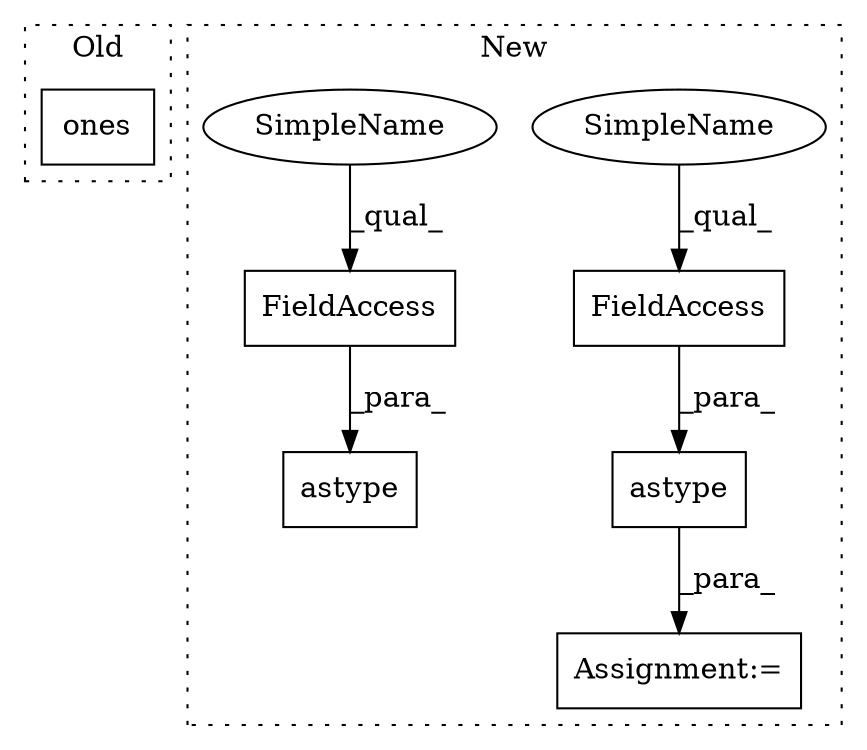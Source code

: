 digraph G {
subgraph cluster0 {
1 [label="ones" a="32" s="7213,7252" l="10,2" shape="box"];
label = "Old";
style="dotted";
}
subgraph cluster1 {
2 [label="astype" a="32" s="7450,7470" l="7,1" shape="box"];
3 [label="Assignment:=" a="7" s="7287" l="1" shape="box"];
4 [label="FieldAccess" a="22" s="7457" l="13" shape="box"];
5 [label="FieldAccess" a="22" s="7650" l="13" shape="box"];
6 [label="astype" a="32" s="7643,7663" l="7,1" shape="box"];
7 [label="SimpleName" a="42" s="7457" l="5" shape="ellipse"];
8 [label="SimpleName" a="42" s="7650" l="5" shape="ellipse"];
label = "New";
style="dotted";
}
2 -> 3 [label="_para_"];
4 -> 2 [label="_para_"];
5 -> 6 [label="_para_"];
7 -> 4 [label="_qual_"];
8 -> 5 [label="_qual_"];
}
